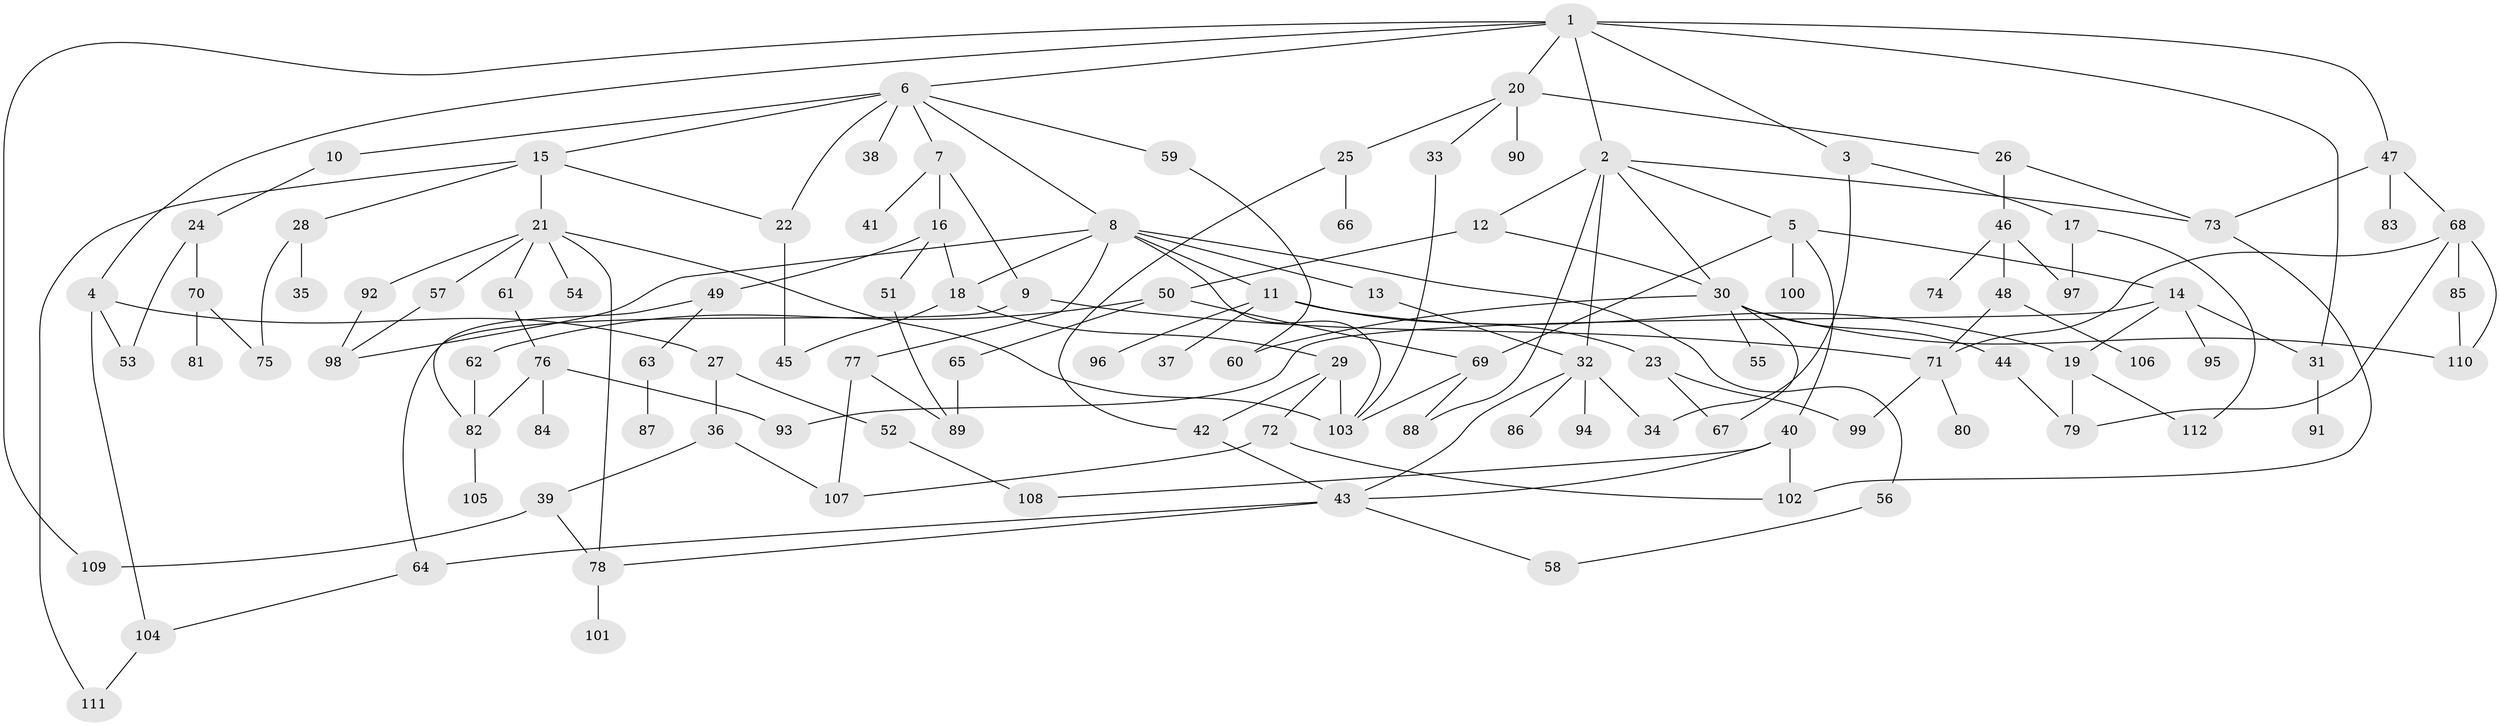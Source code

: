 // Generated by graph-tools (version 1.1) at 2025/25/03/09/25 03:25:31]
// undirected, 112 vertices, 162 edges
graph export_dot {
graph [start="1"]
  node [color=gray90,style=filled];
  1;
  2;
  3;
  4;
  5;
  6;
  7;
  8;
  9;
  10;
  11;
  12;
  13;
  14;
  15;
  16;
  17;
  18;
  19;
  20;
  21;
  22;
  23;
  24;
  25;
  26;
  27;
  28;
  29;
  30;
  31;
  32;
  33;
  34;
  35;
  36;
  37;
  38;
  39;
  40;
  41;
  42;
  43;
  44;
  45;
  46;
  47;
  48;
  49;
  50;
  51;
  52;
  53;
  54;
  55;
  56;
  57;
  58;
  59;
  60;
  61;
  62;
  63;
  64;
  65;
  66;
  67;
  68;
  69;
  70;
  71;
  72;
  73;
  74;
  75;
  76;
  77;
  78;
  79;
  80;
  81;
  82;
  83;
  84;
  85;
  86;
  87;
  88;
  89;
  90;
  91;
  92;
  93;
  94;
  95;
  96;
  97;
  98;
  99;
  100;
  101;
  102;
  103;
  104;
  105;
  106;
  107;
  108;
  109;
  110;
  111;
  112;
  1 -- 2;
  1 -- 3;
  1 -- 4;
  1 -- 6;
  1 -- 20;
  1 -- 31;
  1 -- 47;
  1 -- 109;
  2 -- 5;
  2 -- 12;
  2 -- 30;
  2 -- 73;
  2 -- 88;
  2 -- 32;
  3 -- 17;
  3 -- 34;
  4 -- 27;
  4 -- 53;
  4 -- 104;
  5 -- 14;
  5 -- 40;
  5 -- 69;
  5 -- 100;
  6 -- 7;
  6 -- 8;
  6 -- 10;
  6 -- 15;
  6 -- 38;
  6 -- 59;
  6 -- 22;
  7 -- 9;
  7 -- 16;
  7 -- 41;
  8 -- 11;
  8 -- 13;
  8 -- 18;
  8 -- 56;
  8 -- 77;
  8 -- 98;
  8 -- 103;
  9 -- 71;
  9 -- 64;
  10 -- 24;
  11 -- 23;
  11 -- 37;
  11 -- 96;
  11 -- 19;
  12 -- 50;
  12 -- 30;
  13 -- 32;
  14 -- 19;
  14 -- 95;
  14 -- 93;
  14 -- 31;
  15 -- 21;
  15 -- 22;
  15 -- 28;
  15 -- 111;
  16 -- 49;
  16 -- 51;
  16 -- 18;
  17 -- 97;
  17 -- 112;
  18 -- 29;
  18 -- 45;
  19 -- 112;
  19 -- 79;
  20 -- 25;
  20 -- 26;
  20 -- 33;
  20 -- 90;
  21 -- 54;
  21 -- 57;
  21 -- 61;
  21 -- 92;
  21 -- 78;
  21 -- 103;
  22 -- 45;
  23 -- 67;
  23 -- 99;
  24 -- 70;
  24 -- 53;
  25 -- 42;
  25 -- 66;
  26 -- 46;
  26 -- 73;
  27 -- 36;
  27 -- 52;
  28 -- 35;
  28 -- 75;
  29 -- 72;
  29 -- 103;
  29 -- 42;
  30 -- 44;
  30 -- 55;
  30 -- 60;
  30 -- 67;
  30 -- 110;
  31 -- 91;
  32 -- 86;
  32 -- 94;
  32 -- 43;
  32 -- 34;
  33 -- 103;
  36 -- 39;
  36 -- 107;
  39 -- 78;
  39 -- 109;
  40 -- 43;
  40 -- 102;
  40 -- 108;
  42 -- 43;
  43 -- 58;
  43 -- 64;
  43 -- 78;
  44 -- 79;
  46 -- 48;
  46 -- 74;
  46 -- 97;
  47 -- 68;
  47 -- 83;
  47 -- 73;
  48 -- 106;
  48 -- 71;
  49 -- 63;
  49 -- 82;
  50 -- 62;
  50 -- 65;
  50 -- 69;
  51 -- 89;
  52 -- 108;
  56 -- 58;
  57 -- 98;
  59 -- 60;
  61 -- 76;
  62 -- 82;
  63 -- 87;
  64 -- 104;
  65 -- 89;
  68 -- 79;
  68 -- 85;
  68 -- 71;
  68 -- 110;
  69 -- 103;
  69 -- 88;
  70 -- 81;
  70 -- 75;
  71 -- 80;
  71 -- 99;
  72 -- 107;
  72 -- 102;
  73 -- 102;
  76 -- 82;
  76 -- 84;
  76 -- 93;
  77 -- 89;
  77 -- 107;
  78 -- 101;
  82 -- 105;
  85 -- 110;
  92 -- 98;
  104 -- 111;
}
